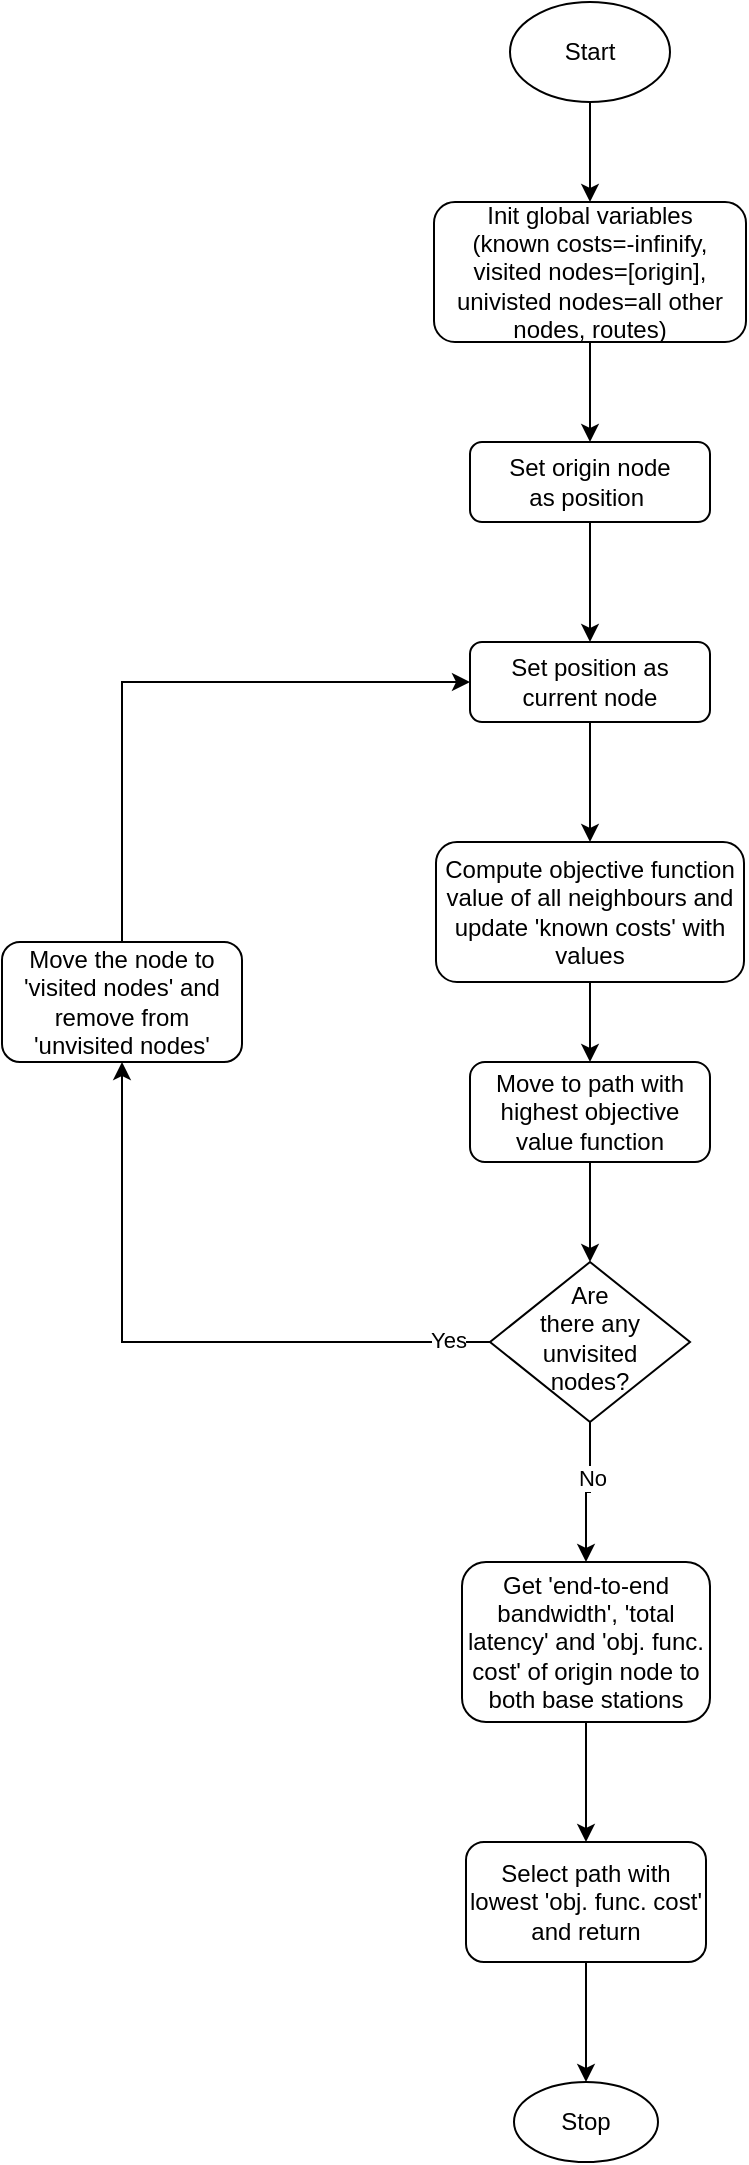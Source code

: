 <mxfile version="26.0.4">
  <diagram id="C5RBs43oDa-KdzZeNtuy" name="Page-1">
    <mxGraphModel dx="827" dy="714" grid="1" gridSize="10" guides="1" tooltips="1" connect="1" arrows="1" fold="1" page="1" pageScale="1" pageWidth="827" pageHeight="1169" math="0" shadow="0">
      <root>
        <mxCell id="WIyWlLk6GJQsqaUBKTNV-0" />
        <mxCell id="WIyWlLk6GJQsqaUBKTNV-1" parent="WIyWlLk6GJQsqaUBKTNV-0" />
        <mxCell id="lwfRL3BMpMu4sTTdbCvL-3" value="" style="edgeStyle=orthogonalEdgeStyle;rounded=0;orthogonalLoop=1;jettySize=auto;html=1;" edge="1" parent="WIyWlLk6GJQsqaUBKTNV-1" source="WIyWlLk6GJQsqaUBKTNV-3" target="lwfRL3BMpMu4sTTdbCvL-2">
          <mxGeometry relative="1" as="geometry" />
        </mxCell>
        <mxCell id="WIyWlLk6GJQsqaUBKTNV-3" value="Init global variables&lt;div&gt;(known costs=-infinify, visited nodes=[origin], univisted nodes=all other nodes, routes)&lt;/div&gt;" style="rounded=1;whiteSpace=wrap;html=1;fontSize=12;glass=0;strokeWidth=1;shadow=0;" parent="WIyWlLk6GJQsqaUBKTNV-1" vertex="1">
          <mxGeometry x="336" y="140" width="156" height="70" as="geometry" />
        </mxCell>
        <mxCell id="lwfRL3BMpMu4sTTdbCvL-6" value="" style="edgeStyle=orthogonalEdgeStyle;rounded=0;orthogonalLoop=1;jettySize=auto;html=1;" edge="1" parent="WIyWlLk6GJQsqaUBKTNV-1" source="WIyWlLk6GJQsqaUBKTNV-12" target="lwfRL3BMpMu4sTTdbCvL-4">
          <mxGeometry relative="1" as="geometry" />
        </mxCell>
        <mxCell id="WIyWlLk6GJQsqaUBKTNV-12" value="Set position as current node" style="rounded=1;whiteSpace=wrap;html=1;fontSize=12;glass=0;strokeWidth=1;shadow=0;" parent="WIyWlLk6GJQsqaUBKTNV-1" vertex="1">
          <mxGeometry x="354" y="360" width="120" height="40" as="geometry" />
        </mxCell>
        <mxCell id="lwfRL3BMpMu4sTTdbCvL-1" value="" style="edgeStyle=orthogonalEdgeStyle;rounded=0;orthogonalLoop=1;jettySize=auto;html=1;" edge="1" parent="WIyWlLk6GJQsqaUBKTNV-1" source="lwfRL3BMpMu4sTTdbCvL-0" target="WIyWlLk6GJQsqaUBKTNV-3">
          <mxGeometry relative="1" as="geometry" />
        </mxCell>
        <mxCell id="lwfRL3BMpMu4sTTdbCvL-0" value="Start" style="ellipse;whiteSpace=wrap;html=1;" vertex="1" parent="WIyWlLk6GJQsqaUBKTNV-1">
          <mxGeometry x="374" y="40" width="80" height="50" as="geometry" />
        </mxCell>
        <mxCell id="lwfRL3BMpMu4sTTdbCvL-5" value="" style="edgeStyle=orthogonalEdgeStyle;rounded=0;orthogonalLoop=1;jettySize=auto;html=1;" edge="1" parent="WIyWlLk6GJQsqaUBKTNV-1" source="lwfRL3BMpMu4sTTdbCvL-2" target="WIyWlLk6GJQsqaUBKTNV-12">
          <mxGeometry relative="1" as="geometry" />
        </mxCell>
        <mxCell id="lwfRL3BMpMu4sTTdbCvL-2" value="Set origin node as&amp;nbsp;position&amp;nbsp;" style="rounded=1;whiteSpace=wrap;html=1;fontSize=12;glass=0;strokeWidth=1;shadow=0;" vertex="1" parent="WIyWlLk6GJQsqaUBKTNV-1">
          <mxGeometry x="354" y="260" width="120" height="40" as="geometry" />
        </mxCell>
        <mxCell id="lwfRL3BMpMu4sTTdbCvL-14" value="" style="edgeStyle=orthogonalEdgeStyle;rounded=0;orthogonalLoop=1;jettySize=auto;html=1;" edge="1" parent="WIyWlLk6GJQsqaUBKTNV-1" source="lwfRL3BMpMu4sTTdbCvL-4" target="lwfRL3BMpMu4sTTdbCvL-7">
          <mxGeometry relative="1" as="geometry" />
        </mxCell>
        <mxCell id="lwfRL3BMpMu4sTTdbCvL-4" value="Compute objective function value of all neighbours and update &#39;known costs&#39; with values" style="rounded=1;whiteSpace=wrap;html=1;fontSize=12;glass=0;strokeWidth=1;shadow=0;" vertex="1" parent="WIyWlLk6GJQsqaUBKTNV-1">
          <mxGeometry x="337" y="460" width="154" height="70" as="geometry" />
        </mxCell>
        <mxCell id="lwfRL3BMpMu4sTTdbCvL-15" value="" style="edgeStyle=orthogonalEdgeStyle;rounded=0;orthogonalLoop=1;jettySize=auto;html=1;" edge="1" parent="WIyWlLk6GJQsqaUBKTNV-1" source="lwfRL3BMpMu4sTTdbCvL-7" target="lwfRL3BMpMu4sTTdbCvL-8">
          <mxGeometry relative="1" as="geometry" />
        </mxCell>
        <mxCell id="lwfRL3BMpMu4sTTdbCvL-7" value="Move to path with highest objective value function" style="rounded=1;whiteSpace=wrap;html=1;fontSize=12;glass=0;strokeWidth=1;shadow=0;" vertex="1" parent="WIyWlLk6GJQsqaUBKTNV-1">
          <mxGeometry x="354" y="570" width="120" height="50" as="geometry" />
        </mxCell>
        <mxCell id="lwfRL3BMpMu4sTTdbCvL-9" style="edgeStyle=orthogonalEdgeStyle;rounded=0;orthogonalLoop=1;jettySize=auto;html=1;entryX=0.5;entryY=1;entryDx=0;entryDy=0;" edge="1" parent="WIyWlLk6GJQsqaUBKTNV-1" source="lwfRL3BMpMu4sTTdbCvL-8" target="lwfRL3BMpMu4sTTdbCvL-16">
          <mxGeometry relative="1" as="geometry">
            <Array as="points">
              <mxPoint x="180" y="710" />
            </Array>
          </mxGeometry>
        </mxCell>
        <mxCell id="lwfRL3BMpMu4sTTdbCvL-10" value="Yes" style="edgeLabel;html=1;align=center;verticalAlign=middle;resizable=0;points=[];" vertex="1" connectable="0" parent="lwfRL3BMpMu4sTTdbCvL-9">
          <mxGeometry x="-0.866" y="-1" relative="1" as="geometry">
            <mxPoint as="offset" />
          </mxGeometry>
        </mxCell>
        <mxCell id="lwfRL3BMpMu4sTTdbCvL-12" value="" style="edgeStyle=orthogonalEdgeStyle;rounded=0;orthogonalLoop=1;jettySize=auto;html=1;" edge="1" parent="WIyWlLk6GJQsqaUBKTNV-1" source="lwfRL3BMpMu4sTTdbCvL-8" target="lwfRL3BMpMu4sTTdbCvL-11">
          <mxGeometry relative="1" as="geometry" />
        </mxCell>
        <mxCell id="lwfRL3BMpMu4sTTdbCvL-13" value="No" style="edgeLabel;html=1;align=center;verticalAlign=middle;resizable=0;points=[];" vertex="1" connectable="0" parent="lwfRL3BMpMu4sTTdbCvL-12">
          <mxGeometry x="-0.229" y="1" relative="1" as="geometry">
            <mxPoint as="offset" />
          </mxGeometry>
        </mxCell>
        <mxCell id="lwfRL3BMpMu4sTTdbCvL-8" value="Are&lt;div&gt;there any unvisited nodes?&lt;/div&gt;" style="rhombus;whiteSpace=wrap;html=1;shadow=0;fontFamily=Helvetica;fontSize=12;align=center;strokeWidth=1;spacing=6;spacingTop=-4;" vertex="1" parent="WIyWlLk6GJQsqaUBKTNV-1">
          <mxGeometry x="364" y="670" width="100" height="80" as="geometry" />
        </mxCell>
        <mxCell id="lwfRL3BMpMu4sTTdbCvL-19" value="" style="edgeStyle=orthogonalEdgeStyle;rounded=0;orthogonalLoop=1;jettySize=auto;html=1;" edge="1" parent="WIyWlLk6GJQsqaUBKTNV-1" source="lwfRL3BMpMu4sTTdbCvL-11" target="lwfRL3BMpMu4sTTdbCvL-18">
          <mxGeometry relative="1" as="geometry" />
        </mxCell>
        <mxCell id="lwfRL3BMpMu4sTTdbCvL-11" value="Get &#39;end-to-end bandwidth&#39;, &#39;total latency&#39; and &#39;obj. func. cost&#39; of origin node to both base stations" style="rounded=1;whiteSpace=wrap;html=1;" vertex="1" parent="WIyWlLk6GJQsqaUBKTNV-1">
          <mxGeometry x="350" y="820" width="124" height="80" as="geometry" />
        </mxCell>
        <mxCell id="lwfRL3BMpMu4sTTdbCvL-17" style="edgeStyle=orthogonalEdgeStyle;rounded=0;orthogonalLoop=1;jettySize=auto;html=1;entryX=0;entryY=0.5;entryDx=0;entryDy=0;exitX=0.5;exitY=0;exitDx=0;exitDy=0;" edge="1" parent="WIyWlLk6GJQsqaUBKTNV-1" source="lwfRL3BMpMu4sTTdbCvL-16" target="WIyWlLk6GJQsqaUBKTNV-12">
          <mxGeometry relative="1" as="geometry" />
        </mxCell>
        <mxCell id="lwfRL3BMpMu4sTTdbCvL-16" value="Move the node to &#39;visited nodes&#39; and remove from &#39;unvisited nodes&#39;" style="rounded=1;whiteSpace=wrap;html=1;" vertex="1" parent="WIyWlLk6GJQsqaUBKTNV-1">
          <mxGeometry x="120" y="510" width="120" height="60" as="geometry" />
        </mxCell>
        <mxCell id="lwfRL3BMpMu4sTTdbCvL-21" value="" style="edgeStyle=orthogonalEdgeStyle;rounded=0;orthogonalLoop=1;jettySize=auto;html=1;" edge="1" parent="WIyWlLk6GJQsqaUBKTNV-1" source="lwfRL3BMpMu4sTTdbCvL-18" target="lwfRL3BMpMu4sTTdbCvL-20">
          <mxGeometry relative="1" as="geometry" />
        </mxCell>
        <mxCell id="lwfRL3BMpMu4sTTdbCvL-18" value="Select path with lowest &#39;obj. func. cost&#39; and return" style="rounded=1;whiteSpace=wrap;html=1;" vertex="1" parent="WIyWlLk6GJQsqaUBKTNV-1">
          <mxGeometry x="352" y="960" width="120" height="60" as="geometry" />
        </mxCell>
        <mxCell id="lwfRL3BMpMu4sTTdbCvL-20" value="Stop" style="ellipse;whiteSpace=wrap;html=1;" vertex="1" parent="WIyWlLk6GJQsqaUBKTNV-1">
          <mxGeometry x="376" y="1080" width="72" height="40" as="geometry" />
        </mxCell>
      </root>
    </mxGraphModel>
  </diagram>
</mxfile>
